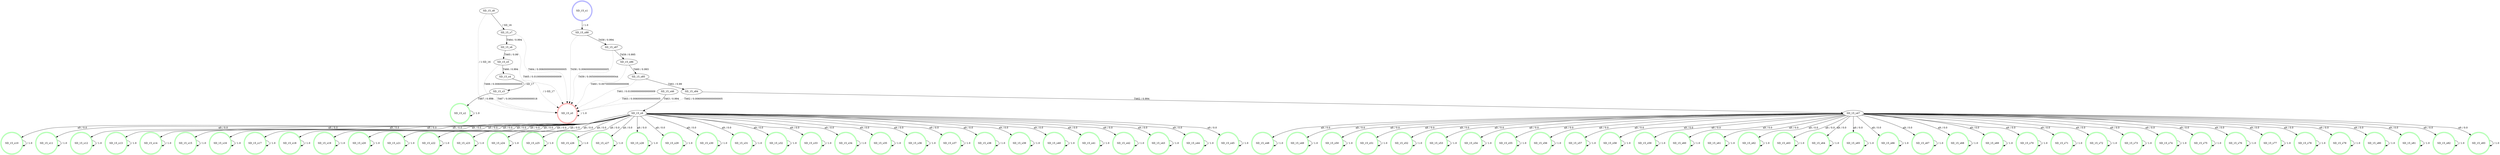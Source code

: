 digraph graphname {
SD_15_s0 [label="SD_15_s0",color=red,shape=doublecircle ];
SD_15_s1 [label="SD_15_s1",color=blue,shape=doublecircle ];
SD_15_s2 [label="SD_15_s2",color=green,shape=doublecircle ];
SD_15_s3 [label="SD_15_s3" ];
SD_15_s4 [label="SD_15_s4" ];
SD_15_s5 [label="SD_15_s5" ];
SD_15_s6 [label="SD_15_s6" ];
SD_15_s7 [label="SD_15_s7" ];
SD_15_s8 [label="SD_15_s8" ];
SD_15_s9 [label="SD_15_s9" ];
SD_15_s10 [label="SD_15_s10",color=green,shape=doublecircle ];
SD_15_s11 [label="SD_15_s11",color=green,shape=doublecircle ];
SD_15_s12 [label="SD_15_s12",color=green,shape=doublecircle ];
SD_15_s13 [label="SD_15_s13",color=green,shape=doublecircle ];
SD_15_s14 [label="SD_15_s14",color=green,shape=doublecircle ];
SD_15_s15 [label="SD_15_s15",color=green,shape=doublecircle ];
SD_15_s16 [label="SD_15_s16",color=green,shape=doublecircle ];
SD_15_s17 [label="SD_15_s17",color=green,shape=doublecircle ];
SD_15_s18 [label="SD_15_s18",color=green,shape=doublecircle ];
SD_15_s19 [label="SD_15_s19",color=green,shape=doublecircle ];
SD_15_s20 [label="SD_15_s20",color=green,shape=doublecircle ];
SD_15_s21 [label="SD_15_s21",color=green,shape=doublecircle ];
SD_15_s22 [label="SD_15_s22",color=green,shape=doublecircle ];
SD_15_s23 [label="SD_15_s23",color=green,shape=doublecircle ];
SD_15_s24 [label="SD_15_s24",color=green,shape=doublecircle ];
SD_15_s25 [label="SD_15_s25",color=green,shape=doublecircle ];
SD_15_s26 [label="SD_15_s26",color=green,shape=doublecircle ];
SD_15_s27 [label="SD_15_s27",color=green,shape=doublecircle ];
SD_15_s28 [label="SD_15_s28",color=green,shape=doublecircle ];
SD_15_s29 [label="SD_15_s29",color=green,shape=doublecircle ];
SD_15_s30 [label="SD_15_s30",color=green,shape=doublecircle ];
SD_15_s31 [label="SD_15_s31",color=green,shape=doublecircle ];
SD_15_s32 [label="SD_15_s32",color=green,shape=doublecircle ];
SD_15_s33 [label="SD_15_s33",color=green,shape=doublecircle ];
SD_15_s34 [label="SD_15_s34",color=green,shape=doublecircle ];
SD_15_s35 [label="SD_15_s35",color=green,shape=doublecircle ];
SD_15_s36 [label="SD_15_s36",color=green,shape=doublecircle ];
SD_15_s37 [label="SD_15_s37",color=green,shape=doublecircle ];
SD_15_s38 [label="SD_15_s38",color=green,shape=doublecircle ];
SD_15_s39 [label="SD_15_s39",color=green,shape=doublecircle ];
SD_15_s40 [label="SD_15_s40",color=green,shape=doublecircle ];
SD_15_s41 [label="SD_15_s41",color=green,shape=doublecircle ];
SD_15_s42 [label="SD_15_s42",color=green,shape=doublecircle ];
SD_15_s43 [label="SD_15_s43",color=green,shape=doublecircle ];
SD_15_s44 [label="SD_15_s44",color=green,shape=doublecircle ];
SD_15_s45 [label="SD_15_s45",color=green,shape=doublecircle ];
SD_15_s46 [label="SD_15_s46" ];
SD_15_s47 [label="SD_15_s47" ];
SD_15_s48 [label="SD_15_s48",color=green,shape=doublecircle ];
SD_15_s49 [label="SD_15_s49",color=green,shape=doublecircle ];
SD_15_s50 [label="SD_15_s50",color=green,shape=doublecircle ];
SD_15_s51 [label="SD_15_s51",color=green,shape=doublecircle ];
SD_15_s52 [label="SD_15_s52",color=green,shape=doublecircle ];
SD_15_s53 [label="SD_15_s53",color=green,shape=doublecircle ];
SD_15_s54 [label="SD_15_s54",color=green,shape=doublecircle ];
SD_15_s55 [label="SD_15_s55",color=green,shape=doublecircle ];
SD_15_s56 [label="SD_15_s56",color=green,shape=doublecircle ];
SD_15_s57 [label="SD_15_s57",color=green,shape=doublecircle ];
SD_15_s58 [label="SD_15_s58",color=green,shape=doublecircle ];
SD_15_s59 [label="SD_15_s59",color=green,shape=doublecircle ];
SD_15_s60 [label="SD_15_s60",color=green,shape=doublecircle ];
SD_15_s61 [label="SD_15_s61",color=green,shape=doublecircle ];
SD_15_s62 [label="SD_15_s62",color=green,shape=doublecircle ];
SD_15_s63 [label="SD_15_s63",color=green,shape=doublecircle ];
SD_15_s64 [label="SD_15_s64",color=green,shape=doublecircle ];
SD_15_s65 [label="SD_15_s65",color=green,shape=doublecircle ];
SD_15_s66 [label="SD_15_s66",color=green,shape=doublecircle ];
SD_15_s67 [label="SD_15_s67",color=green,shape=doublecircle ];
SD_15_s68 [label="SD_15_s68",color=green,shape=doublecircle ];
SD_15_s69 [label="SD_15_s69",color=green,shape=doublecircle ];
SD_15_s70 [label="SD_15_s70",color=green,shape=doublecircle ];
SD_15_s71 [label="SD_15_s71",color=green,shape=doublecircle ];
SD_15_s72 [label="SD_15_s72",color=green,shape=doublecircle ];
SD_15_s73 [label="SD_15_s73",color=green,shape=doublecircle ];
SD_15_s74 [label="SD_15_s74",color=green,shape=doublecircle ];
SD_15_s75 [label="SD_15_s75",color=green,shape=doublecircle ];
SD_15_s76 [label="SD_15_s76",color=green,shape=doublecircle ];
SD_15_s77 [label="SD_15_s77",color=green,shape=doublecircle ];
SD_15_s78 [label="SD_15_s78",color=green,shape=doublecircle ];
SD_15_s79 [label="SD_15_s79",color=green,shape=doublecircle ];
SD_15_s80 [label="SD_15_s80",color=green,shape=doublecircle ];
SD_15_s81 [label="SD_15_s81",color=green,shape=doublecircle ];
SD_15_s82 [label="SD_15_s82",color=green,shape=doublecircle ];
SD_15_s83 [label="SD_15_s83",color=green,shape=doublecircle ];
SD_15_s84 [label="SD_15_s84" ];
SD_15_s85 [label="SD_15_s85" ];
SD_15_s86 [label="SD_15_s86" ];
SD_15_s87 [label="SD_15_s87" ];
SD_15_s88 [label="SD_15_s88" ];
SD_15_s0 -> SD_15_s0 [label=" / 1.0", style=dotted];
SD_15_s1 -> SD_15_s88 [label=" / 1.0"];
SD_15_s2 -> SD_15_s2 [label=" / 1.0"];
SD_15_s3 -> SD_15_s2 [label="T467 / 0.998"];
SD_15_s3 -> SD_15_s0 [label="T467 / 0.0020000000000000018", style=dotted];
SD_15_s4 -> SD_15_s3 [label=" / SD_17"];
SD_15_s4 -> SD_15_s0 [label=" / 1-SD_17", style=dotted];
SD_15_s5 -> SD_15_s4 [label="T466 / 0.994"];
SD_15_s5 -> SD_15_s0 [label="T466 / 0.006000000000000005", style=dotted];
SD_15_s6 -> SD_15_s5 [label="T465 / 0.99"];
SD_15_s6 -> SD_15_s0 [label="T465 / 0.010000000000000009", style=dotted];
SD_15_s7 -> SD_15_s6 [label="T464 / 0.994"];
SD_15_s7 -> SD_15_s0 [label="T464 / 0.006000000000000005", style=dotted];
SD_15_s8 -> SD_15_s7 [label=" / SD_16"];
SD_15_s8 -> SD_15_s0 [label=" / 1-SD_16", style=dotted];
SD_15_s9 -> SD_15_s10 [label="alt / 0.0"];
SD_15_s9 -> SD_15_s11 [label="alt / 0.0"];
SD_15_s9 -> SD_15_s12 [label="alt / 0.0"];
SD_15_s9 -> SD_15_s13 [label="alt / 0.0"];
SD_15_s9 -> SD_15_s14 [label="alt / 0.0"];
SD_15_s9 -> SD_15_s15 [label="alt / 0.0"];
SD_15_s9 -> SD_15_s16 [label="alt / 0.0"];
SD_15_s9 -> SD_15_s17 [label="alt / 0.0"];
SD_15_s9 -> SD_15_s18 [label="alt / 0.0"];
SD_15_s9 -> SD_15_s19 [label="alt / 0.0"];
SD_15_s9 -> SD_15_s20 [label="alt / 0.0"];
SD_15_s9 -> SD_15_s21 [label="alt / 0.0"];
SD_15_s9 -> SD_15_s22 [label="alt / 0.0"];
SD_15_s9 -> SD_15_s23 [label="alt / 0.0"];
SD_15_s9 -> SD_15_s24 [label="alt / 0.0"];
SD_15_s9 -> SD_15_s25 [label="alt / 0.0"];
SD_15_s9 -> SD_15_s26 [label="alt / 0.0"];
SD_15_s9 -> SD_15_s27 [label="alt / 0.0"];
SD_15_s9 -> SD_15_s28 [label="alt / 0.0"];
SD_15_s9 -> SD_15_s29 [label="alt / 0.0"];
SD_15_s9 -> SD_15_s30 [label="alt / 0.0"];
SD_15_s9 -> SD_15_s31 [label="alt / 0.0"];
SD_15_s9 -> SD_15_s32 [label="alt / 0.0"];
SD_15_s9 -> SD_15_s33 [label="alt / 0.0"];
SD_15_s9 -> SD_15_s34 [label="alt / 0.0"];
SD_15_s9 -> SD_15_s35 [label="alt / 0.0"];
SD_15_s9 -> SD_15_s36 [label="alt / 0.0"];
SD_15_s9 -> SD_15_s37 [label="alt / 0.0"];
SD_15_s9 -> SD_15_s38 [label="alt / 0.0"];
SD_15_s9 -> SD_15_s39 [label="alt / 0.0"];
SD_15_s9 -> SD_15_s40 [label="alt / 0.0"];
SD_15_s9 -> SD_15_s41 [label="alt / 0.0"];
SD_15_s9 -> SD_15_s42 [label="alt / 0.0"];
SD_15_s9 -> SD_15_s43 [label="alt / 0.0"];
SD_15_s9 -> SD_15_s44 [label="alt / 0.0"];
SD_15_s9 -> SD_15_s45 [label="alt / 0.0"];
SD_15_s10 -> SD_15_s10 [label=" / 1.0"];
SD_15_s11 -> SD_15_s11 [label=" / 1.0"];
SD_15_s12 -> SD_15_s12 [label=" / 1.0"];
SD_15_s13 -> SD_15_s13 [label=" / 1.0"];
SD_15_s14 -> SD_15_s14 [label=" / 1.0"];
SD_15_s15 -> SD_15_s15 [label=" / 1.0"];
SD_15_s16 -> SD_15_s16 [label=" / 1.0"];
SD_15_s17 -> SD_15_s17 [label=" / 1.0"];
SD_15_s18 -> SD_15_s18 [label=" / 1.0"];
SD_15_s19 -> SD_15_s19 [label=" / 1.0"];
SD_15_s20 -> SD_15_s20 [label=" / 1.0"];
SD_15_s21 -> SD_15_s21 [label=" / 1.0"];
SD_15_s22 -> SD_15_s22 [label=" / 1.0"];
SD_15_s23 -> SD_15_s23 [label=" / 1.0"];
SD_15_s24 -> SD_15_s24 [label=" / 1.0"];
SD_15_s25 -> SD_15_s25 [label=" / 1.0"];
SD_15_s26 -> SD_15_s26 [label=" / 1.0"];
SD_15_s27 -> SD_15_s27 [label=" / 1.0"];
SD_15_s28 -> SD_15_s28 [label=" / 1.0"];
SD_15_s29 -> SD_15_s29 [label=" / 1.0"];
SD_15_s30 -> SD_15_s30 [label=" / 1.0"];
SD_15_s31 -> SD_15_s31 [label=" / 1.0"];
SD_15_s32 -> SD_15_s32 [label=" / 1.0"];
SD_15_s33 -> SD_15_s33 [label=" / 1.0"];
SD_15_s34 -> SD_15_s34 [label=" / 1.0"];
SD_15_s35 -> SD_15_s35 [label=" / 1.0"];
SD_15_s36 -> SD_15_s36 [label=" / 1.0"];
SD_15_s37 -> SD_15_s37 [label=" / 1.0"];
SD_15_s38 -> SD_15_s38 [label=" / 1.0"];
SD_15_s39 -> SD_15_s39 [label=" / 1.0"];
SD_15_s40 -> SD_15_s40 [label=" / 1.0"];
SD_15_s41 -> SD_15_s41 [label=" / 1.0"];
SD_15_s42 -> SD_15_s42 [label=" / 1.0"];
SD_15_s43 -> SD_15_s43 [label=" / 1.0"];
SD_15_s44 -> SD_15_s44 [label=" / 1.0"];
SD_15_s45 -> SD_15_s45 [label=" / 1.0"];
SD_15_s46 -> SD_15_s9 [label="T463 / 0.994"];
SD_15_s46 -> SD_15_s0 [label="T463 / 0.006000000000000005", style=dotted];
SD_15_s47 -> SD_15_s48 [label="alt / 0.0"];
SD_15_s47 -> SD_15_s49 [label="alt / 0.0"];
SD_15_s47 -> SD_15_s50 [label="alt / 0.0"];
SD_15_s47 -> SD_15_s51 [label="alt / 0.0"];
SD_15_s47 -> SD_15_s52 [label="alt / 0.0"];
SD_15_s47 -> SD_15_s53 [label="alt / 0.0"];
SD_15_s47 -> SD_15_s54 [label="alt / 0.0"];
SD_15_s47 -> SD_15_s55 [label="alt / 0.0"];
SD_15_s47 -> SD_15_s56 [label="alt / 0.0"];
SD_15_s47 -> SD_15_s57 [label="alt / 0.0"];
SD_15_s47 -> SD_15_s58 [label="alt / 0.0"];
SD_15_s47 -> SD_15_s59 [label="alt / 0.0"];
SD_15_s47 -> SD_15_s60 [label="alt / 0.0"];
SD_15_s47 -> SD_15_s61 [label="alt / 0.0"];
SD_15_s47 -> SD_15_s62 [label="alt / 0.0"];
SD_15_s47 -> SD_15_s63 [label="alt / 0.0"];
SD_15_s47 -> SD_15_s64 [label="alt / 0.0"];
SD_15_s47 -> SD_15_s65 [label="alt / 0.0"];
SD_15_s47 -> SD_15_s66 [label="alt / 0.0"];
SD_15_s47 -> SD_15_s67 [label="alt / 0.0"];
SD_15_s47 -> SD_15_s68 [label="alt / 0.0"];
SD_15_s47 -> SD_15_s69 [label="alt / 0.0"];
SD_15_s47 -> SD_15_s70 [label="alt / 0.0"];
SD_15_s47 -> SD_15_s71 [label="alt / 0.0"];
SD_15_s47 -> SD_15_s72 [label="alt / 0.0"];
SD_15_s47 -> SD_15_s73 [label="alt / 0.0"];
SD_15_s47 -> SD_15_s74 [label="alt / 0.0"];
SD_15_s47 -> SD_15_s75 [label="alt / 0.0"];
SD_15_s47 -> SD_15_s76 [label="alt / 0.0"];
SD_15_s47 -> SD_15_s77 [label="alt / 0.0"];
SD_15_s47 -> SD_15_s78 [label="alt / 0.0"];
SD_15_s47 -> SD_15_s79 [label="alt / 0.0"];
SD_15_s47 -> SD_15_s80 [label="alt / 0.0"];
SD_15_s47 -> SD_15_s81 [label="alt / 0.0"];
SD_15_s47 -> SD_15_s82 [label="alt / 0.0"];
SD_15_s47 -> SD_15_s83 [label="alt / 0.0"];
SD_15_s48 -> SD_15_s48 [label=" / 1.0"];
SD_15_s49 -> SD_15_s49 [label=" / 1.0"];
SD_15_s50 -> SD_15_s50 [label=" / 1.0"];
SD_15_s51 -> SD_15_s51 [label=" / 1.0"];
SD_15_s52 -> SD_15_s52 [label=" / 1.0"];
SD_15_s53 -> SD_15_s53 [label=" / 1.0"];
SD_15_s54 -> SD_15_s54 [label=" / 1.0"];
SD_15_s55 -> SD_15_s55 [label=" / 1.0"];
SD_15_s56 -> SD_15_s56 [label=" / 1.0"];
SD_15_s57 -> SD_15_s57 [label=" / 1.0"];
SD_15_s58 -> SD_15_s58 [label=" / 1.0"];
SD_15_s59 -> SD_15_s59 [label=" / 1.0"];
SD_15_s60 -> SD_15_s60 [label=" / 1.0"];
SD_15_s61 -> SD_15_s61 [label=" / 1.0"];
SD_15_s62 -> SD_15_s62 [label=" / 1.0"];
SD_15_s63 -> SD_15_s63 [label=" / 1.0"];
SD_15_s64 -> SD_15_s64 [label=" / 1.0"];
SD_15_s65 -> SD_15_s65 [label=" / 1.0"];
SD_15_s66 -> SD_15_s66 [label=" / 1.0"];
SD_15_s67 -> SD_15_s67 [label=" / 1.0"];
SD_15_s68 -> SD_15_s68 [label=" / 1.0"];
SD_15_s69 -> SD_15_s69 [label=" / 1.0"];
SD_15_s70 -> SD_15_s70 [label=" / 1.0"];
SD_15_s71 -> SD_15_s71 [label=" / 1.0"];
SD_15_s72 -> SD_15_s72 [label=" / 1.0"];
SD_15_s73 -> SD_15_s73 [label=" / 1.0"];
SD_15_s74 -> SD_15_s74 [label=" / 1.0"];
SD_15_s75 -> SD_15_s75 [label=" / 1.0"];
SD_15_s76 -> SD_15_s76 [label=" / 1.0"];
SD_15_s77 -> SD_15_s77 [label=" / 1.0"];
SD_15_s78 -> SD_15_s78 [label=" / 1.0"];
SD_15_s79 -> SD_15_s79 [label=" / 1.0"];
SD_15_s80 -> SD_15_s80 [label=" / 1.0"];
SD_15_s81 -> SD_15_s81 [label=" / 1.0"];
SD_15_s82 -> SD_15_s82 [label=" / 1.0"];
SD_15_s83 -> SD_15_s83 [label=" / 1.0"];
SD_15_s84 -> SD_15_s47 [label="T462 / 0.994"];
SD_15_s84 -> SD_15_s0 [label="T462 / 0.006000000000000005", style=dotted];
SD_15_s85 -> SD_15_s84 [label="T461 / 0.99"];
SD_15_s85 -> SD_15_s0 [label="T461 / 0.010000000000000009", style=dotted];
SD_15_s86 -> SD_15_s85 [label="T460 / 0.993"];
SD_15_s86 -> SD_15_s0 [label="T460 / 0.007000000000000006", style=dotted];
SD_15_s87 -> SD_15_s86 [label="T459 / 0.995"];
SD_15_s87 -> SD_15_s0 [label="T459 / 0.0050000000000000044", style=dotted];
SD_15_s88 -> SD_15_s87 [label="T458 / 0.994"];
SD_15_s88 -> SD_15_s0 [label="T458 / 0.006000000000000005", style=dotted];
}